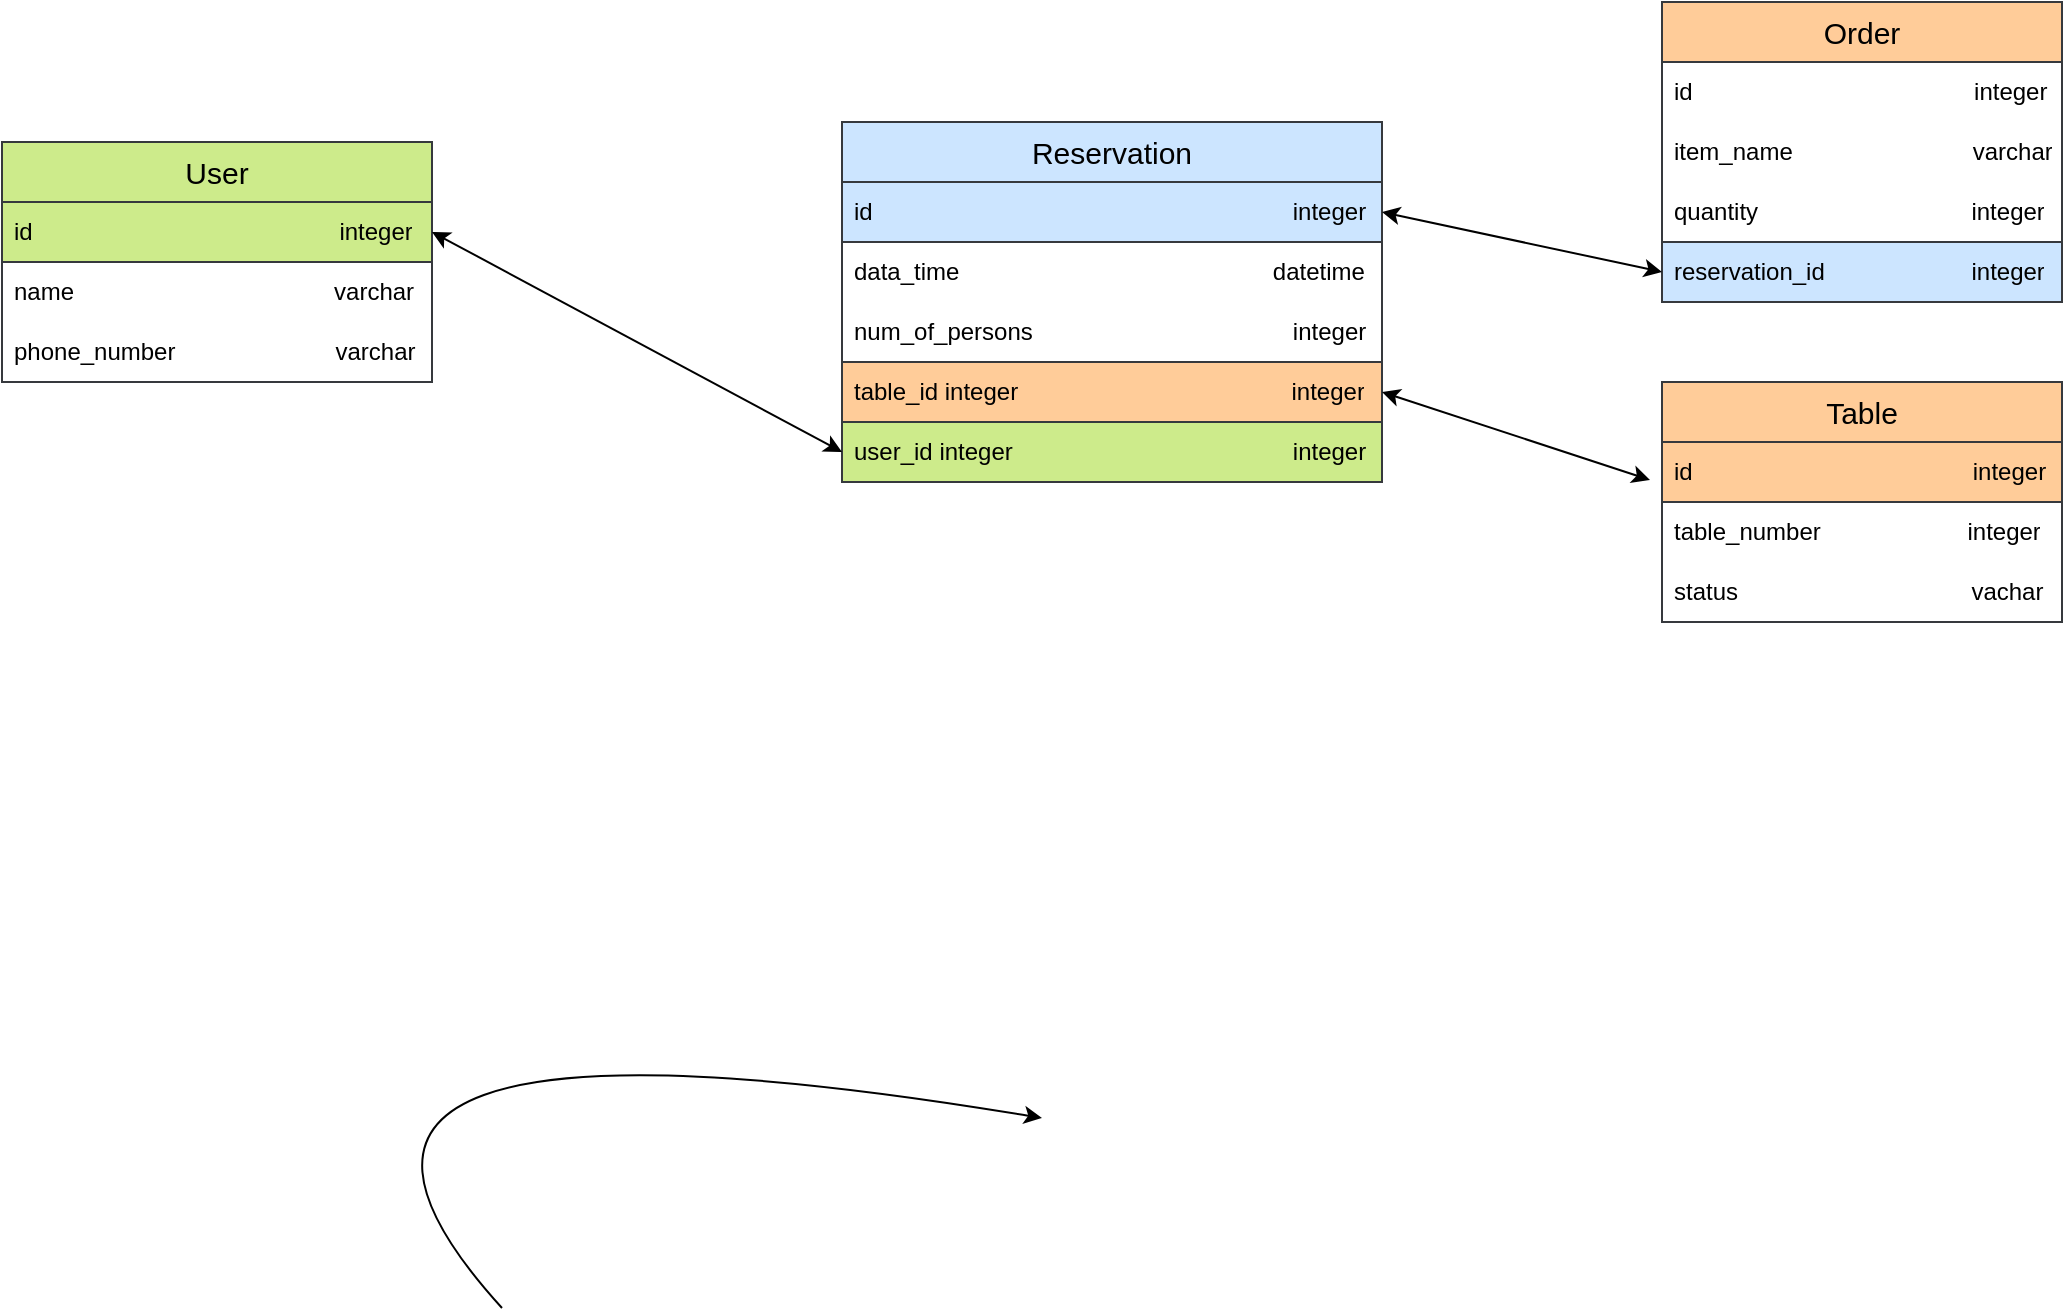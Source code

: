 <mxfile version="21.7.4" type="device">
  <diagram name="Page-1" id="c4acf3e9-155e-7222-9cf6-157b1a14988f">
    <mxGraphModel dx="2074" dy="1118" grid="1" gridSize="10" guides="1" tooltips="1" connect="1" arrows="1" fold="1" page="1" pageScale="1" pageWidth="850" pageHeight="1100" background="none" math="0" shadow="0">
      <root>
        <mxCell id="0" />
        <mxCell id="1" parent="0" />
        <mxCell id="TPAaer4FCVcWMZrfit9p-7" value="&lt;font style=&quot;font-size: 15px;&quot;&gt;Reservation&lt;/font&gt;" style="swimlane;fontStyle=0;childLayout=stackLayout;horizontal=1;startSize=30;horizontalStack=0;resizeParent=1;resizeParentMax=0;resizeLast=0;collapsible=1;marginBottom=0;whiteSpace=wrap;html=1;fillColor=#cce5ff;strokeColor=#36393d;" vertex="1" parent="1">
          <mxGeometry x="710" y="430" width="270" height="180" as="geometry" />
        </mxCell>
        <mxCell id="TPAaer4FCVcWMZrfit9p-8" value="id&amp;nbsp; &amp;nbsp; &amp;nbsp; &amp;nbsp; &amp;nbsp; &amp;nbsp; &amp;nbsp; &amp;nbsp; &amp;nbsp; &amp;nbsp; &amp;nbsp; &amp;nbsp; &amp;nbsp; &amp;nbsp; &amp;nbsp; &amp;nbsp; &amp;nbsp; &amp;nbsp; &amp;nbsp; &amp;nbsp; &amp;nbsp; &amp;nbsp; &amp;nbsp; &amp;nbsp; &amp;nbsp; &amp;nbsp; &amp;nbsp; &amp;nbsp; &amp;nbsp; &amp;nbsp; &amp;nbsp; &amp;nbsp;integer" style="text;strokeColor=#36393d;fillColor=#cce5ff;align=left;verticalAlign=middle;spacingLeft=4;spacingRight=4;overflow=hidden;points=[[0,0.5],[1,0.5]];portConstraint=eastwest;rotatable=0;whiteSpace=wrap;html=1;" vertex="1" parent="TPAaer4FCVcWMZrfit9p-7">
          <mxGeometry y="30" width="270" height="30" as="geometry" />
        </mxCell>
        <mxCell id="TPAaer4FCVcWMZrfit9p-95" value="data_time&amp;nbsp; &amp;nbsp; &amp;nbsp; &amp;nbsp; &amp;nbsp; &amp;nbsp; &amp;nbsp; &amp;nbsp; &amp;nbsp; &amp;nbsp; &amp;nbsp; &amp;nbsp; &amp;nbsp; &amp;nbsp; &amp;nbsp; &amp;nbsp; &amp;nbsp; &amp;nbsp; &amp;nbsp; &amp;nbsp; &amp;nbsp; &amp;nbsp; &amp;nbsp; &amp;nbsp;datetime" style="text;strokeColor=none;fillColor=none;align=left;verticalAlign=middle;spacingLeft=4;spacingRight=4;overflow=hidden;points=[[0,0.5],[1,0.5]];portConstraint=eastwest;rotatable=0;whiteSpace=wrap;html=1;" vertex="1" parent="TPAaer4FCVcWMZrfit9p-7">
          <mxGeometry y="60" width="270" height="30" as="geometry" />
        </mxCell>
        <mxCell id="TPAaer4FCVcWMZrfit9p-108" value="num_of_persons&amp;nbsp; &amp;nbsp; &amp;nbsp; &amp;nbsp; &amp;nbsp; &amp;nbsp; &amp;nbsp; &amp;nbsp; &amp;nbsp; &amp;nbsp; &amp;nbsp; &amp;nbsp; &amp;nbsp; &amp;nbsp; &amp;nbsp; &amp;nbsp; &amp;nbsp; &amp;nbsp; &amp;nbsp; &amp;nbsp;integer" style="text;strokeColor=none;fillColor=none;align=left;verticalAlign=middle;spacingLeft=4;spacingRight=4;overflow=hidden;points=[[0,0.5],[1,0.5]];portConstraint=eastwest;rotatable=0;whiteSpace=wrap;html=1;" vertex="1" parent="TPAaer4FCVcWMZrfit9p-7">
          <mxGeometry y="90" width="270" height="30" as="geometry" />
        </mxCell>
        <mxCell id="TPAaer4FCVcWMZrfit9p-94" value="table_id integer&amp;nbsp; &amp;nbsp; &amp;nbsp; &amp;nbsp; &amp;nbsp; &amp;nbsp; &amp;nbsp; &amp;nbsp; &amp;nbsp; &amp;nbsp; &amp;nbsp; &amp;nbsp; &amp;nbsp; &amp;nbsp; &amp;nbsp; &amp;nbsp; &amp;nbsp; &amp;nbsp; &amp;nbsp; &amp;nbsp; &amp;nbsp;integer" style="text;strokeColor=#36393d;fillColor=#ffcc99;align=left;verticalAlign=middle;spacingLeft=4;spacingRight=4;overflow=hidden;points=[[0,0.5],[1,0.5]];portConstraint=eastwest;rotatable=0;whiteSpace=wrap;html=1;" vertex="1" parent="TPAaer4FCVcWMZrfit9p-7">
          <mxGeometry y="120" width="270" height="30" as="geometry" />
        </mxCell>
        <mxCell id="TPAaer4FCVcWMZrfit9p-93" value="user_id integer&amp;nbsp; &amp;nbsp; &amp;nbsp; &amp;nbsp; &amp;nbsp; &amp;nbsp; &amp;nbsp; &amp;nbsp; &amp;nbsp; &amp;nbsp; &amp;nbsp; &amp;nbsp; &amp;nbsp; &amp;nbsp; &amp;nbsp; &amp;nbsp; &amp;nbsp; &amp;nbsp; &amp;nbsp; &amp;nbsp; &amp;nbsp; integer" style="text;strokeColor=#36393d;fillColor=#cdeb8b;align=left;verticalAlign=middle;spacingLeft=4;spacingRight=4;overflow=hidden;points=[[0,0.5],[1,0.5]];portConstraint=eastwest;rotatable=0;whiteSpace=wrap;html=1;" vertex="1" parent="TPAaer4FCVcWMZrfit9p-7">
          <mxGeometry y="150" width="270" height="30" as="geometry" />
        </mxCell>
        <mxCell id="TPAaer4FCVcWMZrfit9p-25" value="&lt;span style=&quot;font-size: 15px;&quot;&gt;User&lt;/span&gt;" style="swimlane;fontStyle=0;childLayout=stackLayout;horizontal=1;startSize=30;horizontalStack=0;resizeParent=1;resizeParentMax=0;resizeLast=0;collapsible=1;marginBottom=0;whiteSpace=wrap;html=1;fillColor=#cdeb8b;strokeColor=#36393d;" vertex="1" parent="1">
          <mxGeometry x="290" y="440" width="215" height="120" as="geometry" />
        </mxCell>
        <mxCell id="TPAaer4FCVcWMZrfit9p-26" value="id&amp;nbsp; &amp;nbsp; &amp;nbsp; &amp;nbsp; &amp;nbsp; &amp;nbsp; &amp;nbsp; &amp;nbsp; &amp;nbsp; &amp;nbsp; &amp;nbsp; &amp;nbsp; &amp;nbsp; &amp;nbsp; &amp;nbsp; &amp;nbsp; &amp;nbsp; &amp;nbsp; &amp;nbsp; &amp;nbsp; &amp;nbsp; &amp;nbsp; &amp;nbsp; integer" style="text;strokeColor=#36393d;fillColor=#cdeb8b;align=left;verticalAlign=middle;spacingLeft=4;spacingRight=4;overflow=hidden;points=[[0,0.5],[1,0.5]];portConstraint=eastwest;rotatable=0;whiteSpace=wrap;html=1;" vertex="1" parent="TPAaer4FCVcWMZrfit9p-25">
          <mxGeometry y="30" width="215" height="30" as="geometry" />
        </mxCell>
        <mxCell id="TPAaer4FCVcWMZrfit9p-27" value="name&amp;nbsp; &amp;nbsp; &amp;nbsp; &amp;nbsp; &amp;nbsp; &amp;nbsp; &amp;nbsp; &amp;nbsp; &amp;nbsp; &amp;nbsp; &amp;nbsp; &amp;nbsp; &amp;nbsp; &amp;nbsp; &amp;nbsp; &amp;nbsp; &amp;nbsp; &amp;nbsp; &amp;nbsp; &amp;nbsp;varchar" style="text;strokeColor=none;fillColor=none;align=left;verticalAlign=middle;spacingLeft=4;spacingRight=4;overflow=hidden;points=[[0,0.5],[1,0.5]];portConstraint=eastwest;rotatable=0;whiteSpace=wrap;html=1;" vertex="1" parent="TPAaer4FCVcWMZrfit9p-25">
          <mxGeometry y="60" width="215" height="30" as="geometry" />
        </mxCell>
        <mxCell id="TPAaer4FCVcWMZrfit9p-28" value="phone_number&amp;nbsp; &amp;nbsp; &amp;nbsp; &amp;nbsp; &amp;nbsp; &amp;nbsp; &amp;nbsp; &amp;nbsp; &amp;nbsp; &amp;nbsp; &amp;nbsp; &amp;nbsp; varchar" style="text;strokeColor=none;fillColor=none;align=left;verticalAlign=middle;spacingLeft=4;spacingRight=4;overflow=hidden;points=[[0,0.5],[1,0.5]];portConstraint=eastwest;rotatable=0;whiteSpace=wrap;html=1;" vertex="1" parent="TPAaer4FCVcWMZrfit9p-25">
          <mxGeometry y="90" width="215" height="30" as="geometry" />
        </mxCell>
        <mxCell id="TPAaer4FCVcWMZrfit9p-29" value="&lt;font style=&quot;font-size: 15px;&quot;&gt;Table&lt;/font&gt;" style="swimlane;fontStyle=0;childLayout=stackLayout;horizontal=1;startSize=30;horizontalStack=0;resizeParent=1;resizeParentMax=0;resizeLast=0;collapsible=1;marginBottom=0;whiteSpace=wrap;html=1;fillColor=#ffcc99;strokeColor=#36393d;" vertex="1" parent="1">
          <mxGeometry x="1120" y="560" width="200" height="120" as="geometry" />
        </mxCell>
        <mxCell id="TPAaer4FCVcWMZrfit9p-30" value="id&amp;nbsp; &amp;nbsp; &amp;nbsp; &amp;nbsp; &amp;nbsp; &amp;nbsp; &amp;nbsp; &amp;nbsp; &amp;nbsp; &amp;nbsp; &amp;nbsp; &amp;nbsp; &amp;nbsp; &amp;nbsp; &amp;nbsp; &amp;nbsp; &amp;nbsp; &amp;nbsp; &amp;nbsp; &amp;nbsp; &amp;nbsp; integer" style="text;strokeColor=#36393d;fillColor=#ffcc99;align=left;verticalAlign=middle;spacingLeft=4;spacingRight=4;overflow=hidden;points=[[0,0.5],[1,0.5]];portConstraint=eastwest;rotatable=0;whiteSpace=wrap;html=1;" vertex="1" parent="TPAaer4FCVcWMZrfit9p-29">
          <mxGeometry y="30" width="200" height="30" as="geometry" />
        </mxCell>
        <mxCell id="TPAaer4FCVcWMZrfit9p-31" value="table_number&amp;nbsp; &amp;nbsp; &amp;nbsp; &amp;nbsp; &amp;nbsp; &amp;nbsp; &amp;nbsp; &amp;nbsp; &amp;nbsp; &amp;nbsp; &amp;nbsp; integer" style="text;strokeColor=none;fillColor=none;align=left;verticalAlign=middle;spacingLeft=4;spacingRight=4;overflow=hidden;points=[[0,0.5],[1,0.5]];portConstraint=eastwest;rotatable=0;whiteSpace=wrap;html=1;" vertex="1" parent="TPAaer4FCVcWMZrfit9p-29">
          <mxGeometry y="60" width="200" height="30" as="geometry" />
        </mxCell>
        <mxCell id="TPAaer4FCVcWMZrfit9p-32" value="status&amp;nbsp; &amp;nbsp; &amp;nbsp; &amp;nbsp; &amp;nbsp; &amp;nbsp; &amp;nbsp; &amp;nbsp; &amp;nbsp; &amp;nbsp; &amp;nbsp; &amp;nbsp; &amp;nbsp; &amp;nbsp; &amp;nbsp; &amp;nbsp; &amp;nbsp; &amp;nbsp;vachar" style="text;strokeColor=none;fillColor=none;align=left;verticalAlign=middle;spacingLeft=4;spacingRight=4;overflow=hidden;points=[[0,0.5],[1,0.5]];portConstraint=eastwest;rotatable=0;whiteSpace=wrap;html=1;" vertex="1" parent="TPAaer4FCVcWMZrfit9p-29">
          <mxGeometry y="90" width="200" height="30" as="geometry" />
        </mxCell>
        <mxCell id="TPAaer4FCVcWMZrfit9p-33" value="&lt;font style=&quot;font-size: 15px;&quot;&gt;Order&lt;/font&gt;" style="swimlane;fontStyle=0;childLayout=stackLayout;horizontal=1;startSize=30;horizontalStack=0;resizeParent=1;resizeParentMax=0;resizeLast=0;collapsible=1;marginBottom=0;whiteSpace=wrap;html=1;fillColor=#ffcc99;strokeColor=#36393d;" vertex="1" parent="1">
          <mxGeometry x="1120" y="370" width="200" height="150" as="geometry" />
        </mxCell>
        <mxCell id="TPAaer4FCVcWMZrfit9p-34" value="id &lt;span style=&quot;white-space: pre;&quot;&gt;&#x9;&lt;/span&gt;&lt;span style=&quot;white-space: pre;&quot;&gt;&#x9;&lt;/span&gt;&lt;span style=&quot;white-space: pre;&quot;&gt;&#x9;&lt;/span&gt;&amp;nbsp; &amp;nbsp; &amp;nbsp; &amp;nbsp; &amp;nbsp; &amp;nbsp; &amp;nbsp; &amp;nbsp; &amp;nbsp; &amp;nbsp; &amp;nbsp;integer" style="text;strokeColor=none;fillColor=none;align=left;verticalAlign=middle;spacingLeft=4;spacingRight=4;overflow=hidden;points=[[0,0.5],[1,0.5]];portConstraint=eastwest;rotatable=0;whiteSpace=wrap;html=1;" vertex="1" parent="TPAaer4FCVcWMZrfit9p-33">
          <mxGeometry y="30" width="200" height="30" as="geometry" />
        </mxCell>
        <mxCell id="TPAaer4FCVcWMZrfit9p-35" value="item_name&amp;nbsp; &amp;nbsp; &amp;nbsp; &amp;nbsp; &amp;nbsp; &amp;nbsp; &amp;nbsp; &amp;nbsp; &amp;nbsp; &amp;nbsp; &amp;nbsp; &amp;nbsp; &amp;nbsp; &amp;nbsp;varchar" style="text;strokeColor=none;fillColor=none;align=left;verticalAlign=middle;spacingLeft=4;spacingRight=4;overflow=hidden;points=[[0,0.5],[1,0.5]];portConstraint=eastwest;rotatable=0;whiteSpace=wrap;html=1;" vertex="1" parent="TPAaer4FCVcWMZrfit9p-33">
          <mxGeometry y="60" width="200" height="30" as="geometry" />
        </mxCell>
        <mxCell id="TPAaer4FCVcWMZrfit9p-36" value="quantity&amp;nbsp; &amp;nbsp; &amp;nbsp; &amp;nbsp; &amp;nbsp; &amp;nbsp; &amp;nbsp; &amp;nbsp; &amp;nbsp; &amp;nbsp; &amp;nbsp; &amp;nbsp; &amp;nbsp; &amp;nbsp; &amp;nbsp; &amp;nbsp; integer" style="text;strokeColor=none;fillColor=none;align=left;verticalAlign=middle;spacingLeft=4;spacingRight=4;overflow=hidden;points=[[0,0.5],[1,0.5]];portConstraint=eastwest;rotatable=0;whiteSpace=wrap;html=1;" vertex="1" parent="TPAaer4FCVcWMZrfit9p-33">
          <mxGeometry y="90" width="200" height="30" as="geometry" />
        </mxCell>
        <mxCell id="TPAaer4FCVcWMZrfit9p-69" value="reservation_id&amp;nbsp; &amp;nbsp; &amp;nbsp; &amp;nbsp; &amp;nbsp; &amp;nbsp; &amp;nbsp; &amp;nbsp; &amp;nbsp; &amp;nbsp; &amp;nbsp; integer" style="text;align=left;verticalAlign=middle;spacingLeft=4;spacingRight=4;overflow=hidden;points=[[0,0.5],[1,0.5]];portConstraint=eastwest;rotatable=0;whiteSpace=wrap;html=1;fillColor=#cce5ff;strokeColor=#36393d;" vertex="1" parent="TPAaer4FCVcWMZrfit9p-33">
          <mxGeometry y="120" width="200" height="30" as="geometry" />
        </mxCell>
        <mxCell id="TPAaer4FCVcWMZrfit9p-73" value="" style="curved=1;endArrow=classic;html=1;rounded=0;entryX=0;entryY=0.5;entryDx=0;entryDy=0;exitX=0;exitY=0.5;exitDx=0;exitDy=0;" edge="1" parent="1" target="TPAaer4FCVcWMZrfit9p-38">
          <mxGeometry width="50" height="50" relative="1" as="geometry">
            <mxPoint x="540" y="1023" as="sourcePoint" />
            <mxPoint x="810" y="928" as="targetPoint" />
            <Array as="points">
              <mxPoint x="390" y="858" />
            </Array>
          </mxGeometry>
        </mxCell>
        <mxCell id="TPAaer4FCVcWMZrfit9p-109" value="" style="endArrow=classic;startArrow=classic;html=1;rounded=0;entryX=-0.03;entryY=0.633;entryDx=0;entryDy=0;entryPerimeter=0;exitX=1;exitY=0.5;exitDx=0;exitDy=0;" edge="1" parent="1" source="TPAaer4FCVcWMZrfit9p-94" target="TPAaer4FCVcWMZrfit9p-30">
          <mxGeometry width="50" height="50" relative="1" as="geometry">
            <mxPoint x="950" y="600" as="sourcePoint" />
            <mxPoint x="1000" y="550" as="targetPoint" />
          </mxGeometry>
        </mxCell>
        <mxCell id="TPAaer4FCVcWMZrfit9p-110" value="" style="endArrow=classic;startArrow=classic;html=1;rounded=0;exitX=1;exitY=0.5;exitDx=0;exitDy=0;entryX=0;entryY=0.5;entryDx=0;entryDy=0;" edge="1" parent="1" source="TPAaer4FCVcWMZrfit9p-8" target="TPAaer4FCVcWMZrfit9p-69">
          <mxGeometry width="50" height="50" relative="1" as="geometry">
            <mxPoint x="960" y="380" as="sourcePoint" />
            <mxPoint x="1010" y="330" as="targetPoint" />
          </mxGeometry>
        </mxCell>
        <mxCell id="TPAaer4FCVcWMZrfit9p-111" value="" style="endArrow=classic;startArrow=classic;html=1;rounded=0;exitX=1;exitY=0.5;exitDx=0;exitDy=0;entryX=0;entryY=0.5;entryDx=0;entryDy=0;" edge="1" parent="1" source="TPAaer4FCVcWMZrfit9p-26" target="TPAaer4FCVcWMZrfit9p-93">
          <mxGeometry width="50" height="50" relative="1" as="geometry">
            <mxPoint x="600" y="680" as="sourcePoint" />
            <mxPoint x="650" y="630" as="targetPoint" />
          </mxGeometry>
        </mxCell>
      </root>
    </mxGraphModel>
  </diagram>
</mxfile>

